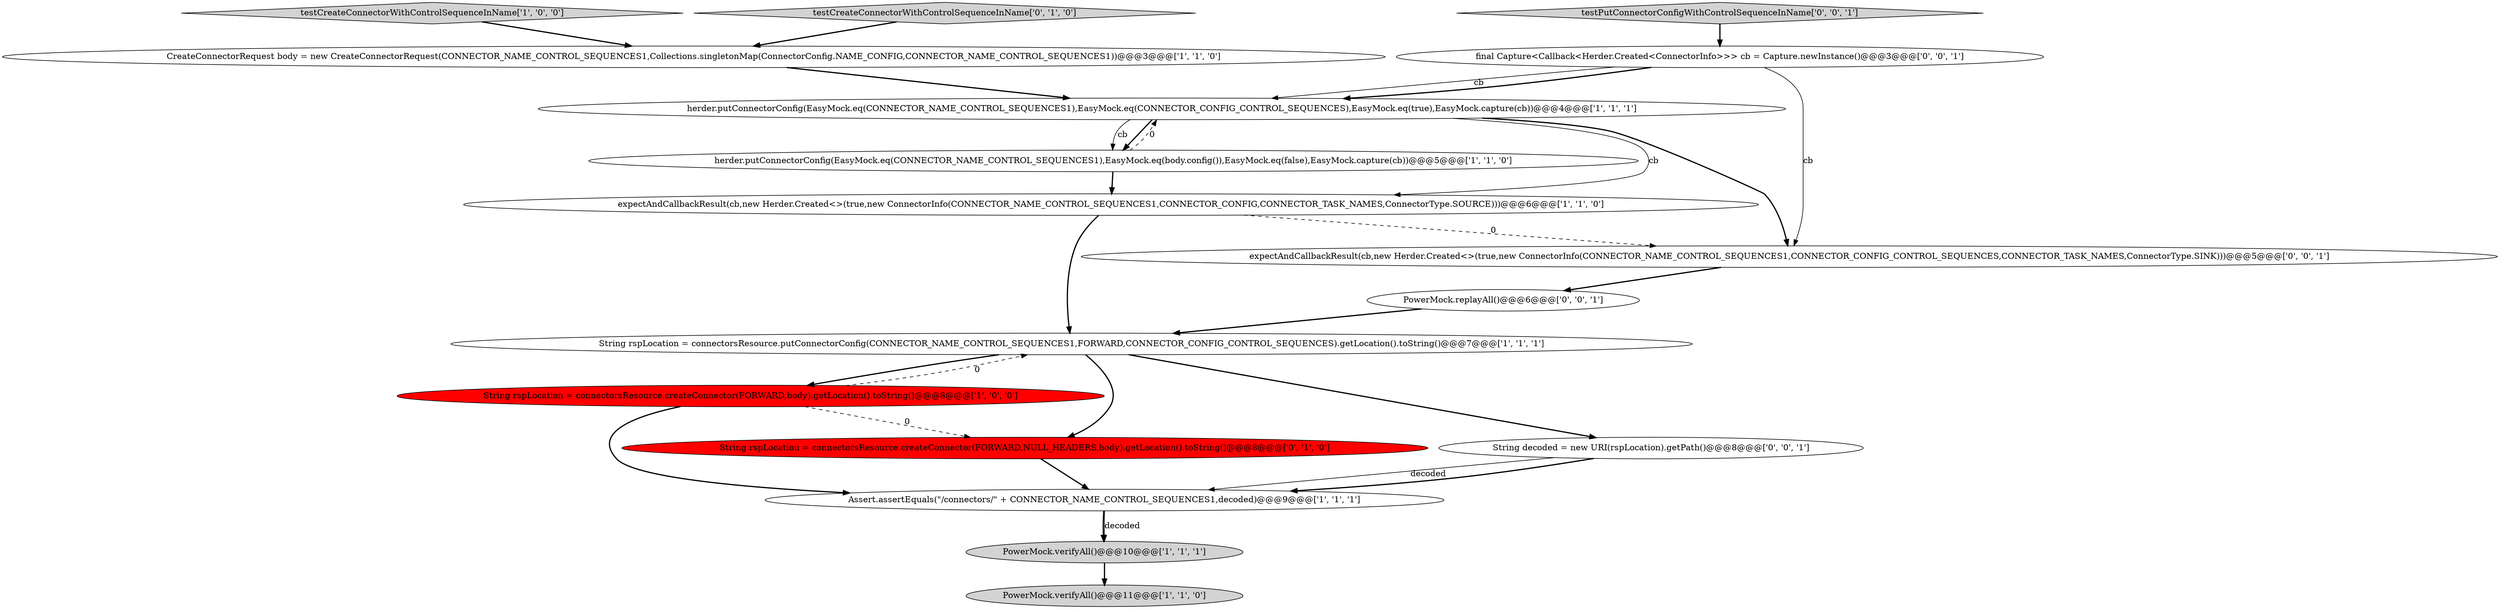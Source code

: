 digraph {
7 [style = filled, label = "CreateConnectorRequest body = new CreateConnectorRequest(CONNECTOR_NAME_CONTROL_SEQUENCES1,Collections.singletonMap(ConnectorConfig.NAME_CONFIG,CONNECTOR_NAME_CONTROL_SEQUENCES1))@@@3@@@['1', '1', '0']", fillcolor = white, shape = ellipse image = "AAA0AAABBB1BBB"];
10 [style = filled, label = "String rspLocation = connectorsResource.createConnector(FORWARD,NULL_HEADERS,body).getLocation().toString()@@@8@@@['0', '1', '0']", fillcolor = red, shape = ellipse image = "AAA1AAABBB2BBB"];
15 [style = filled, label = "expectAndCallbackResult(cb,new Herder.Created<>(true,new ConnectorInfo(CONNECTOR_NAME_CONTROL_SEQUENCES1,CONNECTOR_CONFIG_CONTROL_SEQUENCES,CONNECTOR_TASK_NAMES,ConnectorType.SINK)))@@@5@@@['0', '0', '1']", fillcolor = white, shape = ellipse image = "AAA0AAABBB3BBB"];
4 [style = filled, label = "testCreateConnectorWithControlSequenceInName['1', '0', '0']", fillcolor = lightgray, shape = diamond image = "AAA0AAABBB1BBB"];
3 [style = filled, label = "PowerMock.verifyAll()@@@10@@@['1', '1', '1']", fillcolor = lightgray, shape = ellipse image = "AAA0AAABBB1BBB"];
1 [style = filled, label = "Assert.assertEquals(\"/connectors/\" + CONNECTOR_NAME_CONTROL_SEQUENCES1,decoded)@@@9@@@['1', '1', '1']", fillcolor = white, shape = ellipse image = "AAA0AAABBB1BBB"];
9 [style = filled, label = "expectAndCallbackResult(cb,new Herder.Created<>(true,new ConnectorInfo(CONNECTOR_NAME_CONTROL_SEQUENCES1,CONNECTOR_CONFIG,CONNECTOR_TASK_NAMES,ConnectorType.SOURCE)))@@@6@@@['1', '1', '0']", fillcolor = white, shape = ellipse image = "AAA0AAABBB1BBB"];
13 [style = filled, label = "String decoded = new URI(rspLocation).getPath()@@@8@@@['0', '0', '1']", fillcolor = white, shape = ellipse image = "AAA0AAABBB3BBB"];
14 [style = filled, label = "PowerMock.replayAll()@@@6@@@['0', '0', '1']", fillcolor = white, shape = ellipse image = "AAA0AAABBB3BBB"];
0 [style = filled, label = "String rspLocation = connectorsResource.createConnector(FORWARD,body).getLocation().toString()@@@8@@@['1', '0', '0']", fillcolor = red, shape = ellipse image = "AAA1AAABBB1BBB"];
8 [style = filled, label = "herder.putConnectorConfig(EasyMock.eq(CONNECTOR_NAME_CONTROL_SEQUENCES1),EasyMock.eq(body.config()),EasyMock.eq(false),EasyMock.capture(cb))@@@5@@@['1', '1', '0']", fillcolor = white, shape = ellipse image = "AAA0AAABBB1BBB"];
6 [style = filled, label = "PowerMock.verifyAll()@@@11@@@['1', '1', '0']", fillcolor = lightgray, shape = ellipse image = "AAA0AAABBB1BBB"];
16 [style = filled, label = "testPutConnectorConfigWithControlSequenceInName['0', '0', '1']", fillcolor = lightgray, shape = diamond image = "AAA0AAABBB3BBB"];
2 [style = filled, label = "herder.putConnectorConfig(EasyMock.eq(CONNECTOR_NAME_CONTROL_SEQUENCES1),EasyMock.eq(CONNECTOR_CONFIG_CONTROL_SEQUENCES),EasyMock.eq(true),EasyMock.capture(cb))@@@4@@@['1', '1', '1']", fillcolor = white, shape = ellipse image = "AAA0AAABBB1BBB"];
11 [style = filled, label = "testCreateConnectorWithControlSequenceInName['0', '1', '0']", fillcolor = lightgray, shape = diamond image = "AAA0AAABBB2BBB"];
12 [style = filled, label = "final Capture<Callback<Herder.Created<ConnectorInfo>>> cb = Capture.newInstance()@@@3@@@['0', '0', '1']", fillcolor = white, shape = ellipse image = "AAA0AAABBB3BBB"];
5 [style = filled, label = "String rspLocation = connectorsResource.putConnectorConfig(CONNECTOR_NAME_CONTROL_SEQUENCES1,FORWARD,CONNECTOR_CONFIG_CONTROL_SEQUENCES).getLocation().toString()@@@7@@@['1', '1', '1']", fillcolor = white, shape = ellipse image = "AAA0AAABBB1BBB"];
12->2 [style = solid, label="cb"];
5->10 [style = bold, label=""];
13->1 [style = solid, label="decoded"];
15->14 [style = bold, label=""];
0->5 [style = dashed, label="0"];
12->15 [style = solid, label="cb"];
1->3 [style = bold, label=""];
3->6 [style = bold, label=""];
8->2 [style = dashed, label="0"];
13->1 [style = bold, label=""];
4->7 [style = bold, label=""];
0->10 [style = dashed, label="0"];
12->2 [style = bold, label=""];
1->3 [style = solid, label="decoded"];
5->0 [style = bold, label=""];
7->2 [style = bold, label=""];
0->1 [style = bold, label=""];
5->13 [style = bold, label=""];
2->15 [style = bold, label=""];
8->9 [style = bold, label=""];
9->5 [style = bold, label=""];
10->1 [style = bold, label=""];
16->12 [style = bold, label=""];
2->9 [style = solid, label="cb"];
11->7 [style = bold, label=""];
2->8 [style = solid, label="cb"];
2->8 [style = bold, label=""];
9->15 [style = dashed, label="0"];
14->5 [style = bold, label=""];
}
